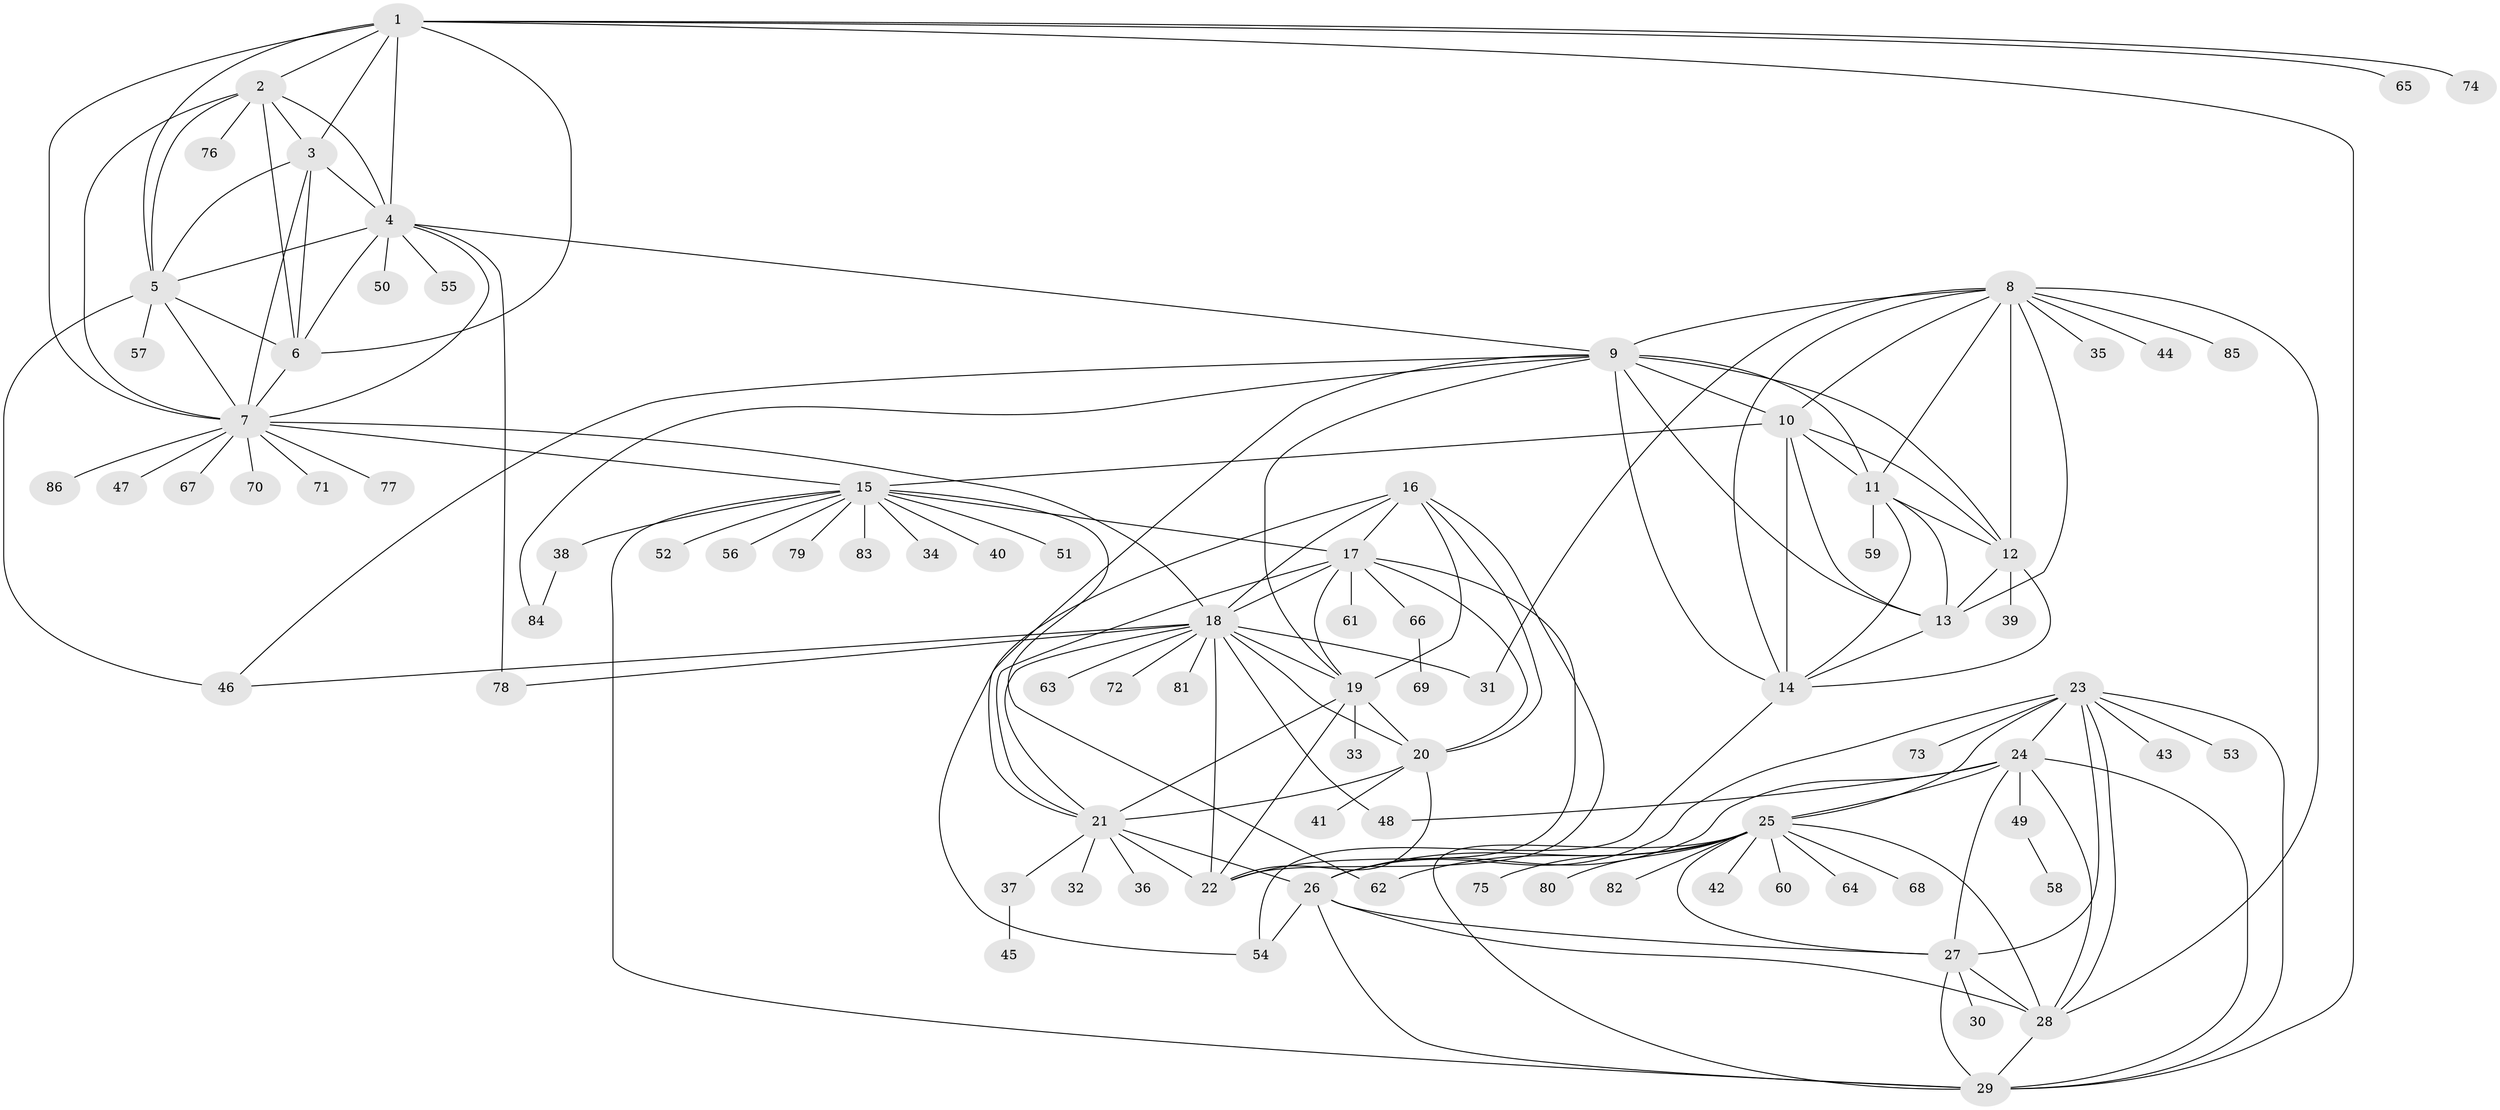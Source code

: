 // original degree distribution, {10: 0.04929577464788732, 8: 0.04929577464788732, 11: 0.02112676056338028, 6: 0.014084507042253521, 15: 0.02112676056338028, 12: 0.014084507042253521, 7: 0.04225352112676056, 9: 0.035211267605633804, 1: 0.5915492957746479, 3: 0.02112676056338028, 2: 0.13380281690140844, 4: 0.007042253521126761}
// Generated by graph-tools (version 1.1) at 2025/52/03/04/25 22:52:08]
// undirected, 86 vertices, 160 edges
graph export_dot {
  node [color=gray90,style=filled];
  1;
  2;
  3;
  4;
  5;
  6;
  7;
  8;
  9;
  10;
  11;
  12;
  13;
  14;
  15;
  16;
  17;
  18;
  19;
  20;
  21;
  22;
  23;
  24;
  25;
  26;
  27;
  28;
  29;
  30;
  31;
  32;
  33;
  34;
  35;
  36;
  37;
  38;
  39;
  40;
  41;
  42;
  43;
  44;
  45;
  46;
  47;
  48;
  49;
  50;
  51;
  52;
  53;
  54;
  55;
  56;
  57;
  58;
  59;
  60;
  61;
  62;
  63;
  64;
  65;
  66;
  67;
  68;
  69;
  70;
  71;
  72;
  73;
  74;
  75;
  76;
  77;
  78;
  79;
  80;
  81;
  82;
  83;
  84;
  85;
  86;
  1 -- 2 [weight=1.0];
  1 -- 3 [weight=1.0];
  1 -- 4 [weight=1.0];
  1 -- 5 [weight=1.0];
  1 -- 6 [weight=1.0];
  1 -- 7 [weight=1.0];
  1 -- 29 [weight=1.0];
  1 -- 65 [weight=1.0];
  1 -- 74 [weight=1.0];
  2 -- 3 [weight=1.0];
  2 -- 4 [weight=1.0];
  2 -- 5 [weight=1.0];
  2 -- 6 [weight=1.0];
  2 -- 7 [weight=1.0];
  2 -- 76 [weight=1.0];
  3 -- 4 [weight=1.0];
  3 -- 5 [weight=1.0];
  3 -- 6 [weight=2.0];
  3 -- 7 [weight=1.0];
  4 -- 5 [weight=1.0];
  4 -- 6 [weight=1.0];
  4 -- 7 [weight=1.0];
  4 -- 9 [weight=1.0];
  4 -- 50 [weight=1.0];
  4 -- 55 [weight=1.0];
  4 -- 78 [weight=1.0];
  5 -- 6 [weight=1.0];
  5 -- 7 [weight=1.0];
  5 -- 46 [weight=2.0];
  5 -- 57 [weight=1.0];
  6 -- 7 [weight=1.0];
  7 -- 15 [weight=1.0];
  7 -- 18 [weight=1.0];
  7 -- 47 [weight=1.0];
  7 -- 67 [weight=1.0];
  7 -- 70 [weight=1.0];
  7 -- 71 [weight=1.0];
  7 -- 77 [weight=1.0];
  7 -- 86 [weight=1.0];
  8 -- 9 [weight=1.0];
  8 -- 10 [weight=1.0];
  8 -- 11 [weight=1.0];
  8 -- 12 [weight=1.0];
  8 -- 13 [weight=1.0];
  8 -- 14 [weight=1.0];
  8 -- 28 [weight=1.0];
  8 -- 31 [weight=1.0];
  8 -- 35 [weight=1.0];
  8 -- 44 [weight=1.0];
  8 -- 85 [weight=1.0];
  9 -- 10 [weight=1.0];
  9 -- 11 [weight=1.0];
  9 -- 12 [weight=1.0];
  9 -- 13 [weight=1.0];
  9 -- 14 [weight=1.0];
  9 -- 19 [weight=1.0];
  9 -- 46 [weight=1.0];
  9 -- 54 [weight=1.0];
  9 -- 84 [weight=1.0];
  10 -- 11 [weight=1.0];
  10 -- 12 [weight=1.0];
  10 -- 13 [weight=1.0];
  10 -- 14 [weight=4.0];
  10 -- 15 [weight=1.0];
  11 -- 12 [weight=1.0];
  11 -- 13 [weight=1.0];
  11 -- 14 [weight=1.0];
  11 -- 59 [weight=3.0];
  12 -- 13 [weight=1.0];
  12 -- 14 [weight=1.0];
  12 -- 39 [weight=4.0];
  13 -- 14 [weight=1.0];
  14 -- 54 [weight=1.0];
  15 -- 17 [weight=1.0];
  15 -- 29 [weight=1.0];
  15 -- 34 [weight=1.0];
  15 -- 38 [weight=1.0];
  15 -- 40 [weight=1.0];
  15 -- 51 [weight=1.0];
  15 -- 52 [weight=1.0];
  15 -- 56 [weight=1.0];
  15 -- 62 [weight=1.0];
  15 -- 79 [weight=1.0];
  15 -- 83 [weight=1.0];
  16 -- 17 [weight=1.0];
  16 -- 18 [weight=1.0];
  16 -- 19 [weight=1.0];
  16 -- 20 [weight=1.0];
  16 -- 21 [weight=1.0];
  16 -- 22 [weight=1.0];
  17 -- 18 [weight=1.0];
  17 -- 19 [weight=1.0];
  17 -- 20 [weight=1.0];
  17 -- 21 [weight=1.0];
  17 -- 22 [weight=1.0];
  17 -- 61 [weight=1.0];
  17 -- 66 [weight=1.0];
  18 -- 19 [weight=1.0];
  18 -- 20 [weight=1.0];
  18 -- 21 [weight=1.0];
  18 -- 22 [weight=1.0];
  18 -- 31 [weight=1.0];
  18 -- 46 [weight=1.0];
  18 -- 48 [weight=1.0];
  18 -- 63 [weight=1.0];
  18 -- 72 [weight=1.0];
  18 -- 78 [weight=1.0];
  18 -- 81 [weight=1.0];
  19 -- 20 [weight=1.0];
  19 -- 21 [weight=1.0];
  19 -- 22 [weight=1.0];
  19 -- 33 [weight=1.0];
  20 -- 21 [weight=1.0];
  20 -- 22 [weight=1.0];
  20 -- 41 [weight=1.0];
  21 -- 22 [weight=1.0];
  21 -- 26 [weight=1.0];
  21 -- 32 [weight=1.0];
  21 -- 36 [weight=1.0];
  21 -- 37 [weight=1.0];
  23 -- 24 [weight=1.0];
  23 -- 25 [weight=1.0];
  23 -- 26 [weight=1.0];
  23 -- 27 [weight=1.0];
  23 -- 28 [weight=1.0];
  23 -- 29 [weight=1.0];
  23 -- 43 [weight=1.0];
  23 -- 53 [weight=1.0];
  23 -- 73 [weight=1.0];
  24 -- 25 [weight=1.0];
  24 -- 26 [weight=1.0];
  24 -- 27 [weight=1.0];
  24 -- 28 [weight=1.0];
  24 -- 29 [weight=1.0];
  24 -- 48 [weight=1.0];
  24 -- 49 [weight=1.0];
  25 -- 26 [weight=1.0];
  25 -- 27 [weight=1.0];
  25 -- 28 [weight=1.0];
  25 -- 29 [weight=1.0];
  25 -- 42 [weight=1.0];
  25 -- 60 [weight=1.0];
  25 -- 62 [weight=1.0];
  25 -- 64 [weight=1.0];
  25 -- 68 [weight=1.0];
  25 -- 75 [weight=1.0];
  25 -- 80 [weight=1.0];
  25 -- 82 [weight=1.0];
  26 -- 27 [weight=1.0];
  26 -- 28 [weight=1.0];
  26 -- 29 [weight=1.0];
  26 -- 54 [weight=1.0];
  27 -- 28 [weight=1.0];
  27 -- 29 [weight=1.0];
  27 -- 30 [weight=1.0];
  28 -- 29 [weight=1.0];
  37 -- 45 [weight=1.0];
  38 -- 84 [weight=1.0];
  49 -- 58 [weight=1.0];
  66 -- 69 [weight=1.0];
}

